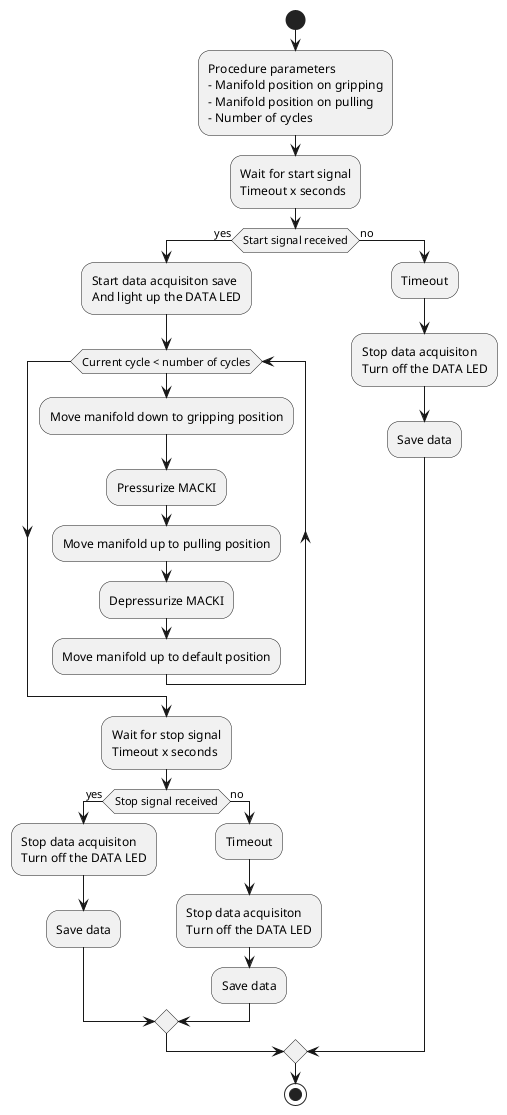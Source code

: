 @startuml Main_grab_test_execute_procedure

start

:Procedure parameters
- Manifold position on gripping
- Manifold position on pulling
- Number of cycles ;

:Wait for start signal
Timeout x seconds;

if (Start signal received) then (yes)
  :Start data acquisiton save
  And light up the DATA LED;

  
  while (Current cycle < number of cycles)
    :Move manifold down to gripping position;
    :Pressurize MACKI;
    :Move manifold up to pulling position;
    :Depressurize MACKI;
    :Move manifold up to default position;
    endwhile

  :Wait for stop signal
  Timeout x seconds;
  if (Stop signal received) then (yes)
    :Stop data acquisiton
    Turn off the DATA LED;
    :Save data;
  else (no)
    :Timeout;
    :Stop data acquisiton
    Turn off the DATA LED;
    :Save data;
  endif
  
else (no)
  :Timeout;
  :Stop data acquisiton
  Turn off the DATA LED;
  :Save data;
endif


stop

@end uml